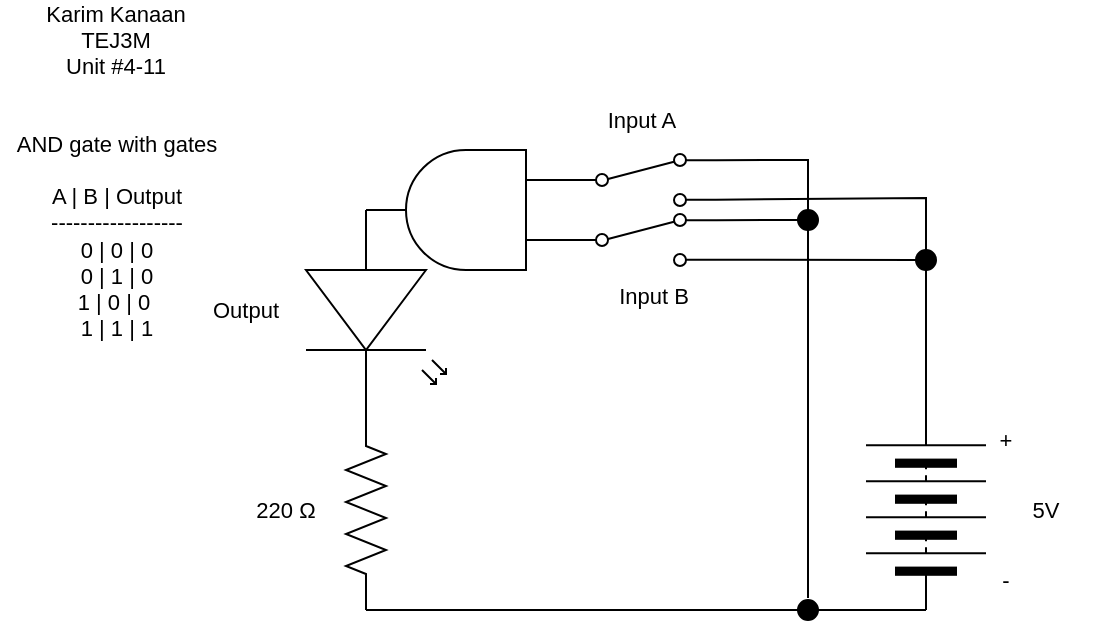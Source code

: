 <mxfile>
    <diagram id="3zSy-y73-9SQGKV4ogaG" name="Page-1">
        <mxGraphModel dx="434" dy="281" grid="1" gridSize="10" guides="1" tooltips="1" connect="1" arrows="1" fold="1" page="1" pageScale="1" pageWidth="827" pageHeight="1169" math="0" shadow="0">
            <root>
                <mxCell id="0"/>
                <mxCell id="1" parent="0"/>
                <mxCell id="2" value="" style="verticalLabelPosition=bottom;shadow=0;dashed=0;align=center;html=1;verticalAlign=top;shape=mxgraph.electrical.logic_gates.logic_gate;operation=and;direction=west;" vertex="1" parent="1">
                    <mxGeometry x="270" y="190" width="100" height="60" as="geometry"/>
                </mxCell>
                <mxCell id="25" style="edgeStyle=none;shape=connector;rounded=0;html=1;exitX=1;exitY=0.5;exitDx=0;exitDy=0;exitPerimeter=0;entryX=0;entryY=0.5;entryDx=0;entryDy=0;labelBackgroundColor=default;strokeColor=default;fontFamily=Helvetica;fontSize=11;fontColor=default;endArrow=none;endFill=0;" edge="1" parent="1" source="3" target="24">
                    <mxGeometry relative="1" as="geometry"/>
                </mxCell>
                <mxCell id="3" value="" style="pointerEvents=1;verticalLabelPosition=bottom;shadow=0;dashed=0;align=center;html=1;verticalAlign=top;shape=mxgraph.electrical.resistors.resistor_2;direction=south;" vertex="1" parent="1">
                    <mxGeometry x="260" y="320" width="20" height="100" as="geometry"/>
                </mxCell>
                <mxCell id="12" style="edgeStyle=none;shape=connector;rounded=0;html=1;exitX=1;exitY=0.88;exitDx=0;exitDy=0;labelBackgroundColor=default;strokeColor=default;fontFamily=Helvetica;fontSize=11;fontColor=default;endArrow=none;endFill=0;entryX=0.5;entryY=0;entryDx=0;entryDy=0;" edge="1" parent="1" source="4">
                    <mxGeometry relative="1" as="geometry">
                        <mxPoint x="550" y="244" as="targetPoint"/>
                        <mxPoint x="445" y="218.88" as="sourcePoint"/>
                        <Array as="points">
                            <mxPoint x="550" y="214"/>
                        </Array>
                    </mxGeometry>
                </mxCell>
                <mxCell id="32" style="edgeStyle=none;shape=connector;rounded=0;html=1;exitX=1;exitY=0.12;exitDx=0;exitDy=0;labelBackgroundColor=default;strokeColor=default;fontFamily=Helvetica;fontSize=11;fontColor=default;endArrow=none;endFill=0;entryX=0.5;entryY=0;entryDx=0;entryDy=0;" edge="1" parent="1" source="4" target="33">
                    <mxGeometry relative="1" as="geometry">
                        <mxPoint x="490" y="200" as="targetPoint"/>
                        <Array as="points">
                            <mxPoint x="491" y="195"/>
                        </Array>
                    </mxGeometry>
                </mxCell>
                <mxCell id="4" value="" style="shape=mxgraph.electrical.electro-mechanical.twoWaySwitch;aspect=fixed;elSwitchState=2;" vertex="1" parent="1">
                    <mxGeometry x="370" y="192" width="75" height="26" as="geometry"/>
                </mxCell>
                <mxCell id="11" style="edgeStyle=none;shape=connector;rounded=0;html=1;exitX=1;exitY=0.88;exitDx=0;exitDy=0;labelBackgroundColor=default;strokeColor=default;fontFamily=Helvetica;fontSize=11;fontColor=default;endArrow=none;endFill=0;entryX=0;entryY=0.5;entryDx=0;entryDy=0;" edge="1" parent="1" source="5" target="28">
                    <mxGeometry relative="1" as="geometry">
                        <mxPoint x="530" y="250" as="targetPoint"/>
                    </mxGeometry>
                </mxCell>
                <mxCell id="34" style="edgeStyle=none;shape=connector;rounded=0;html=1;exitX=1;exitY=0.12;exitDx=0;exitDy=0;entryX=0;entryY=0.5;entryDx=0;entryDy=0;labelBackgroundColor=default;strokeColor=default;fontFamily=Helvetica;fontSize=11;fontColor=default;endArrow=none;endFill=0;" edge="1" parent="1" source="5" target="33">
                    <mxGeometry relative="1" as="geometry"/>
                </mxCell>
                <mxCell id="5" value="" style="shape=mxgraph.electrical.electro-mechanical.twoWaySwitch;aspect=fixed;elSwitchState=2;" vertex="1" parent="1">
                    <mxGeometry x="370" y="222" width="75" height="26" as="geometry"/>
                </mxCell>
                <mxCell id="6" value="" style="verticalLabelPosition=bottom;shadow=0;dashed=0;align=center;html=1;verticalAlign=top;shape=mxgraph.electrical.opto_electronics.led_2;pointerEvents=1;direction=south;" vertex="1" parent="1">
                    <mxGeometry x="240" y="220" width="70" height="100" as="geometry"/>
                </mxCell>
                <mxCell id="8" style="edgeStyle=none;html=1;endArrow=none;endFill=0;rounded=0;entryX=0.5;entryY=1;entryDx=0;entryDy=0;" edge="1" parent="1" source="7" target="28">
                    <mxGeometry relative="1" as="geometry">
                        <mxPoint x="550" y="260" as="targetPoint"/>
                    </mxGeometry>
                </mxCell>
                <mxCell id="26" style="edgeStyle=none;shape=connector;rounded=0;html=1;exitX=0;exitY=0.5;exitDx=0;exitDy=0;entryX=1;entryY=0.5;entryDx=0;entryDy=0;labelBackgroundColor=default;strokeColor=default;fontFamily=Helvetica;fontSize=11;fontColor=default;endArrow=none;endFill=0;" edge="1" parent="1" source="7" target="24">
                    <mxGeometry relative="1" as="geometry"/>
                </mxCell>
                <mxCell id="7" value="" style="pointerEvents=1;verticalLabelPosition=bottom;shadow=0;dashed=0;align=center;html=1;verticalAlign=top;shape=mxgraph.electrical.miscellaneous.batteryStack;direction=north;" vertex="1" parent="1">
                    <mxGeometry x="520" y="320" width="60" height="100" as="geometry"/>
                </mxCell>
                <mxCell id="15" value="Output" style="text;html=1;strokeColor=none;fillColor=none;align=center;verticalAlign=middle;whiteSpace=wrap;rounded=0;fontFamily=Helvetica;fontSize=11;fontColor=default;" vertex="1" parent="1">
                    <mxGeometry x="180" y="255" width="60" height="30" as="geometry"/>
                </mxCell>
                <mxCell id="16" value="Input A" style="text;html=1;strokeColor=none;fillColor=none;align=center;verticalAlign=middle;whiteSpace=wrap;rounded=0;fontFamily=Helvetica;fontSize=11;fontColor=default;" vertex="1" parent="1">
                    <mxGeometry x="378" y="160" width="60" height="30" as="geometry"/>
                </mxCell>
                <mxCell id="17" value="Input B" style="text;html=1;strokeColor=none;fillColor=none;align=center;verticalAlign=middle;whiteSpace=wrap;rounded=0;fontFamily=Helvetica;fontSize=11;fontColor=default;" vertex="1" parent="1">
                    <mxGeometry x="384" y="248" width="60" height="30" as="geometry"/>
                </mxCell>
                <mxCell id="18" value="Karim Kanaan&lt;br&gt;TEJ3M&lt;br&gt;Unit #4-11" style="text;html=1;strokeColor=none;fillColor=none;align=center;verticalAlign=middle;whiteSpace=wrap;rounded=0;fontFamily=Helvetica;fontSize=11;fontColor=default;" vertex="1" parent="1">
                    <mxGeometry x="100" y="120" width="90" height="30" as="geometry"/>
                </mxCell>
                <mxCell id="19" value="AND gate with gates&lt;br&gt;&lt;br&gt;A | B | Output&lt;br&gt;------------------&lt;br&gt;0 | 0 | 0&lt;br&gt;0 | 1 | 0&lt;br&gt;1 | 0 | 0&amp;nbsp;&lt;br&gt;1 | 1 | 1" style="text;html=1;strokeColor=none;fillColor=none;align=center;verticalAlign=middle;whiteSpace=wrap;rounded=0;fontFamily=Helvetica;fontSize=11;fontColor=default;" vertex="1" parent="1">
                    <mxGeometry x="87.5" y="218" width="115" height="30" as="geometry"/>
                </mxCell>
                <mxCell id="20" value="5V" style="text;html=1;strokeColor=none;fillColor=none;align=center;verticalAlign=middle;whiteSpace=wrap;rounded=0;fontFamily=Helvetica;fontSize=11;fontColor=default;" vertex="1" parent="1">
                    <mxGeometry x="580" y="355" width="60" height="30" as="geometry"/>
                </mxCell>
                <mxCell id="21" value="+" style="text;html=1;strokeColor=none;fillColor=none;align=center;verticalAlign=middle;whiteSpace=wrap;rounded=0;fontFamily=Helvetica;fontSize=11;fontColor=default;" vertex="1" parent="1">
                    <mxGeometry x="560" y="320" width="60" height="30" as="geometry"/>
                </mxCell>
                <mxCell id="22" value="-" style="text;html=1;strokeColor=none;fillColor=none;align=center;verticalAlign=middle;whiteSpace=wrap;rounded=0;fontFamily=Helvetica;fontSize=11;fontColor=default;" vertex="1" parent="1">
                    <mxGeometry x="560" y="390" width="60" height="30" as="geometry"/>
                </mxCell>
                <mxCell id="23" value="220&amp;nbsp;Ω" style="text;html=1;strokeColor=none;fillColor=none;align=center;verticalAlign=middle;whiteSpace=wrap;rounded=0;fontFamily=Helvetica;fontSize=11;fontColor=default;" vertex="1" parent="1">
                    <mxGeometry x="200" y="355" width="60" height="30" as="geometry"/>
                </mxCell>
                <mxCell id="24" value="" style="ellipse;whiteSpace=wrap;html=1;aspect=fixed;fontFamily=Helvetica;fontSize=11;fontColor=default;fillColor=#000000;strokeColor=#000000;" vertex="1" parent="1">
                    <mxGeometry x="486" y="415" width="10" height="10" as="geometry"/>
                </mxCell>
                <mxCell id="28" value="" style="ellipse;whiteSpace=wrap;html=1;aspect=fixed;fontFamily=Helvetica;fontSize=11;fontColor=default;fillColor=#000000;strokeColor=#000000;" vertex="1" parent="1">
                    <mxGeometry x="545" y="240" width="10" height="10" as="geometry"/>
                </mxCell>
                <mxCell id="35" style="edgeStyle=none;shape=connector;rounded=0;html=1;exitX=0.5;exitY=1;exitDx=0;exitDy=0;entryX=0.5;entryY=0;entryDx=0;entryDy=0;labelBackgroundColor=default;strokeColor=default;fontFamily=Helvetica;fontSize=11;fontColor=default;endArrow=none;endFill=0;" edge="1" parent="1" source="33">
                    <mxGeometry relative="1" as="geometry">
                        <mxPoint x="491" y="231" as="sourcePoint"/>
                        <mxPoint x="491" y="414" as="targetPoint"/>
                    </mxGeometry>
                </mxCell>
                <mxCell id="33" value="" style="ellipse;whiteSpace=wrap;html=1;aspect=fixed;fontFamily=Helvetica;fontSize=11;fontColor=default;fillColor=#000000;strokeColor=#000000;" vertex="1" parent="1">
                    <mxGeometry x="486" y="220" width="10" height="10" as="geometry"/>
                </mxCell>
            </root>
        </mxGraphModel>
    </diagram>
</mxfile>